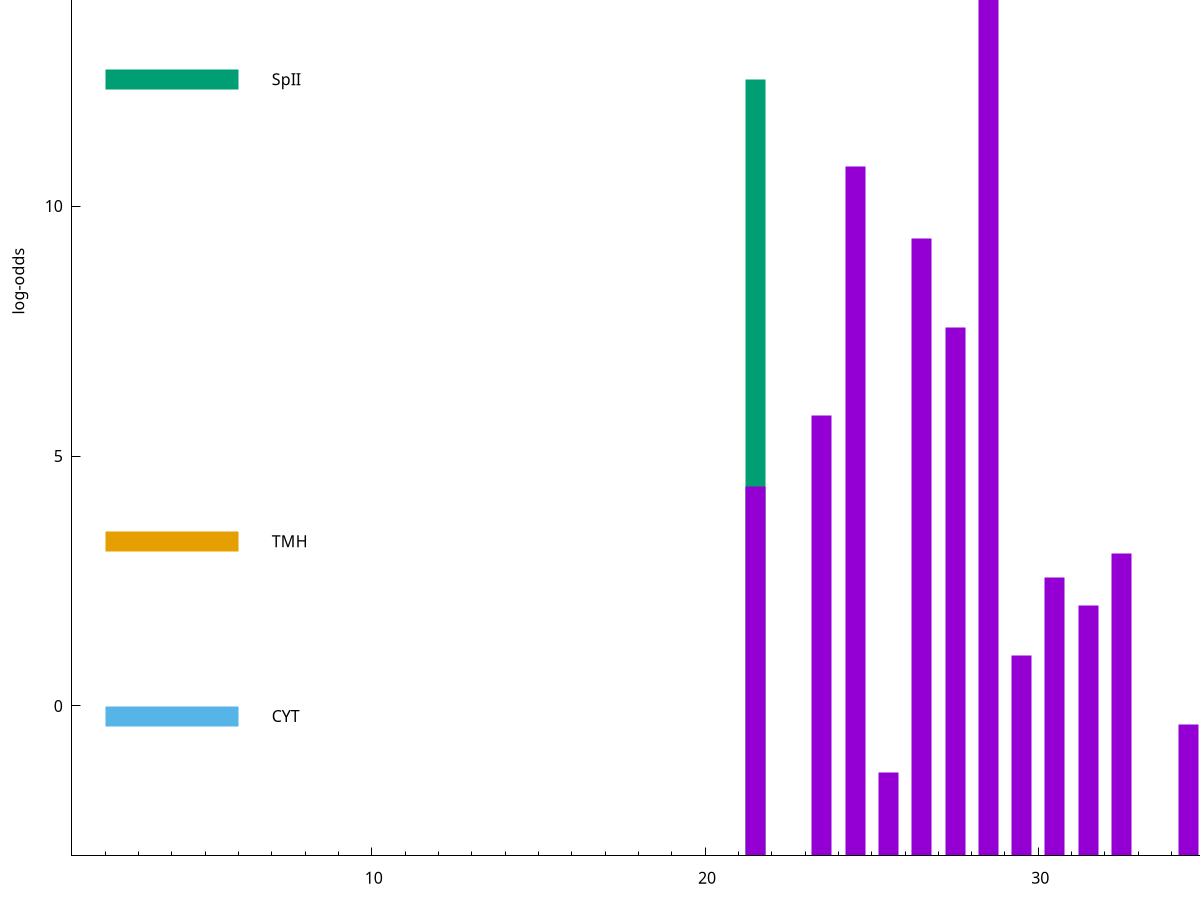 set title "LipoP predictions for SRR3987128.gff"
set size 2., 1.4
set xrange [1:70] 
set mxtics 10
set yrange [-3:20]
set y2range [0:23]
set ylabel "log-odds"
set term postscript eps color solid "Helvetica" 30
set output "SRR3987128.gff39.eps"
set arrow from 2,14.3284 to 6,14.3284 nohead lt 1 lw 20
set label "SpI" at 7,14.3284
set arrow from 2,12.5383 to 6,12.5383 nohead lt 2 lw 20
set label "SpII" at 7,12.5383
set arrow from 2,3.29611 to 6,3.29611 nohead lt 4 lw 20
set label "TMH" at 7,3.29611
set arrow from 2,-0.200913 to 6,-0.200913 nohead lt 3 lw 20
set label "CYT" at 7,-0.200913
set arrow from 2,14.3284 to 6,14.3284 nohead lt 1 lw 20
set label "SpI" at 7,14.3284
# NOTE: The scores below are the log-odds scores with the threshold
# NOTE: subtracted (a hack to make gnuplot make the histogram all
# NOTE: look nice).
plot "-" axes x1y2 title "" with impulses lt 2 lw 20, "-" axes x1y2 title "" with impulses lt 1 lw 20
21.500000 15.538300
e
28.500000 17.124100
24.500000 13.792300
26.500000 12.352460
27.500000 10.569980
23.500000 8.819750
21.500000 7.391870
32.500000 6.051320
30.500000 5.577320
31.500000 5.009740
29.500000 4.017560
34.500000 2.632623
25.500000 1.676700
e
exit
